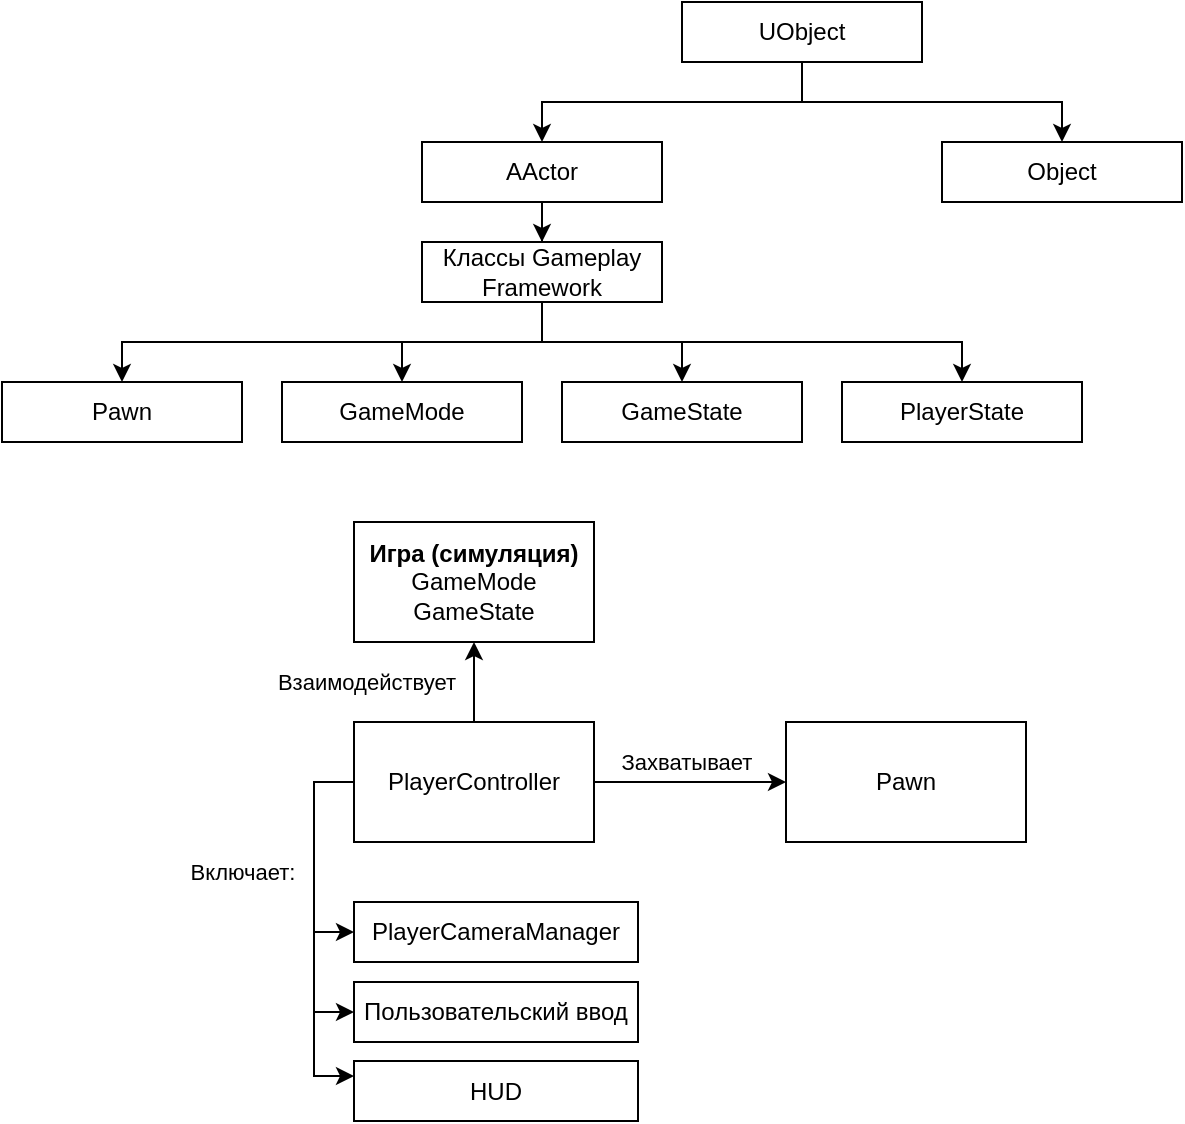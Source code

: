<mxfile version="21.1.8" type="device">
  <diagram name="Страница 1" id="Q1MdZvnlUk2GZYaM6FP0">
    <mxGraphModel dx="797" dy="379" grid="0" gridSize="10" guides="1" tooltips="1" connect="1" arrows="1" fold="1" page="1" pageScale="1" pageWidth="827" pageHeight="1169" math="0" shadow="0">
      <root>
        <mxCell id="0" />
        <mxCell id="1" parent="0" />
        <mxCell id="MQloH2F7CVPT3M4eYKjn-5" style="edgeStyle=orthogonalEdgeStyle;rounded=0;orthogonalLoop=1;jettySize=auto;html=1;exitX=0.5;exitY=1;exitDx=0;exitDy=0;" edge="1" parent="1" source="MQloH2F7CVPT3M4eYKjn-1" target="MQloH2F7CVPT3M4eYKjn-3">
          <mxGeometry relative="1" as="geometry" />
        </mxCell>
        <mxCell id="MQloH2F7CVPT3M4eYKjn-6" style="edgeStyle=orthogonalEdgeStyle;rounded=0;orthogonalLoop=1;jettySize=auto;html=1;exitX=0.5;exitY=1;exitDx=0;exitDy=0;" edge="1" parent="1" source="MQloH2F7CVPT3M4eYKjn-1" target="MQloH2F7CVPT3M4eYKjn-2">
          <mxGeometry relative="1" as="geometry" />
        </mxCell>
        <mxCell id="MQloH2F7CVPT3M4eYKjn-1" value="UObject" style="rounded=0;whiteSpace=wrap;html=1;" vertex="1" parent="1">
          <mxGeometry x="458" y="40" width="120" height="30" as="geometry" />
        </mxCell>
        <mxCell id="MQloH2F7CVPT3M4eYKjn-2" value="Object" style="rounded=0;whiteSpace=wrap;html=1;" vertex="1" parent="1">
          <mxGeometry x="588" y="110" width="120" height="30" as="geometry" />
        </mxCell>
        <mxCell id="MQloH2F7CVPT3M4eYKjn-8" style="edgeStyle=orthogonalEdgeStyle;rounded=0;orthogonalLoop=1;jettySize=auto;html=1;exitX=0.5;exitY=1;exitDx=0;exitDy=0;" edge="1" parent="1" source="MQloH2F7CVPT3M4eYKjn-3" target="MQloH2F7CVPT3M4eYKjn-7">
          <mxGeometry relative="1" as="geometry" />
        </mxCell>
        <mxCell id="MQloH2F7CVPT3M4eYKjn-3" value="AActor" style="rounded=0;whiteSpace=wrap;html=1;" vertex="1" parent="1">
          <mxGeometry x="328" y="110" width="120" height="30" as="geometry" />
        </mxCell>
        <mxCell id="MQloH2F7CVPT3M4eYKjn-10" style="edgeStyle=orthogonalEdgeStyle;rounded=0;orthogonalLoop=1;jettySize=auto;html=1;exitX=0.5;exitY=1;exitDx=0;exitDy=0;" edge="1" parent="1" source="MQloH2F7CVPT3M4eYKjn-7" target="MQloH2F7CVPT3M4eYKjn-9">
          <mxGeometry relative="1" as="geometry" />
        </mxCell>
        <mxCell id="MQloH2F7CVPT3M4eYKjn-12" style="edgeStyle=orthogonalEdgeStyle;rounded=0;orthogonalLoop=1;jettySize=auto;html=1;exitX=0.5;exitY=1;exitDx=0;exitDy=0;" edge="1" parent="1" source="MQloH2F7CVPT3M4eYKjn-7" target="MQloH2F7CVPT3M4eYKjn-11">
          <mxGeometry relative="1" as="geometry" />
        </mxCell>
        <mxCell id="MQloH2F7CVPT3M4eYKjn-15" style="edgeStyle=orthogonalEdgeStyle;rounded=0;orthogonalLoop=1;jettySize=auto;html=1;exitX=0.5;exitY=1;exitDx=0;exitDy=0;" edge="1" parent="1" source="MQloH2F7CVPT3M4eYKjn-7" target="MQloH2F7CVPT3M4eYKjn-14">
          <mxGeometry relative="1" as="geometry" />
        </mxCell>
        <mxCell id="MQloH2F7CVPT3M4eYKjn-16" style="edgeStyle=orthogonalEdgeStyle;rounded=0;orthogonalLoop=1;jettySize=auto;html=1;exitX=0.5;exitY=1;exitDx=0;exitDy=0;" edge="1" parent="1" source="MQloH2F7CVPT3M4eYKjn-7" target="MQloH2F7CVPT3M4eYKjn-13">
          <mxGeometry relative="1" as="geometry" />
        </mxCell>
        <mxCell id="MQloH2F7CVPT3M4eYKjn-7" value="Классы Gameplay Framework" style="rounded=0;whiteSpace=wrap;html=1;" vertex="1" parent="1">
          <mxGeometry x="328" y="160" width="120" height="30" as="geometry" />
        </mxCell>
        <mxCell id="MQloH2F7CVPT3M4eYKjn-9" value="GameMode" style="rounded=0;whiteSpace=wrap;html=1;" vertex="1" parent="1">
          <mxGeometry x="258" y="230" width="120" height="30" as="geometry" />
        </mxCell>
        <mxCell id="MQloH2F7CVPT3M4eYKjn-11" value="GameState" style="rounded=0;whiteSpace=wrap;html=1;" vertex="1" parent="1">
          <mxGeometry x="398" y="230" width="120" height="30" as="geometry" />
        </mxCell>
        <mxCell id="MQloH2F7CVPT3M4eYKjn-13" value="PlayerState" style="rounded=0;whiteSpace=wrap;html=1;" vertex="1" parent="1">
          <mxGeometry x="538" y="230" width="120" height="30" as="geometry" />
        </mxCell>
        <mxCell id="MQloH2F7CVPT3M4eYKjn-14" value="Pawn" style="rounded=0;whiteSpace=wrap;html=1;" vertex="1" parent="1">
          <mxGeometry x="118" y="230" width="120" height="30" as="geometry" />
        </mxCell>
        <mxCell id="MQloH2F7CVPT3M4eYKjn-17" value="&lt;b&gt;Игра (симуляция)&lt;/b&gt;&lt;br&gt;GameMode&lt;br&gt;GameState" style="rounded=0;whiteSpace=wrap;html=1;" vertex="1" parent="1">
          <mxGeometry x="294" y="300" width="120" height="60" as="geometry" />
        </mxCell>
        <mxCell id="MQloH2F7CVPT3M4eYKjn-20" value="Захватывает" style="edgeStyle=orthogonalEdgeStyle;rounded=0;orthogonalLoop=1;jettySize=auto;html=1;exitX=1;exitY=0.5;exitDx=0;exitDy=0;" edge="1" parent="1" source="MQloH2F7CVPT3M4eYKjn-18" target="MQloH2F7CVPT3M4eYKjn-19">
          <mxGeometry x="-0.053" y="10" relative="1" as="geometry">
            <mxPoint as="offset" />
          </mxGeometry>
        </mxCell>
        <mxCell id="MQloH2F7CVPT3M4eYKjn-21" value="Взаимодействует" style="edgeStyle=orthogonalEdgeStyle;rounded=0;orthogonalLoop=1;jettySize=auto;html=1;exitX=0.5;exitY=0;exitDx=0;exitDy=0;" edge="1" parent="1" source="MQloH2F7CVPT3M4eYKjn-18" target="MQloH2F7CVPT3M4eYKjn-17">
          <mxGeometry y="54" relative="1" as="geometry">
            <mxPoint as="offset" />
          </mxGeometry>
        </mxCell>
        <mxCell id="MQloH2F7CVPT3M4eYKjn-31" style="edgeStyle=orthogonalEdgeStyle;rounded=0;orthogonalLoop=1;jettySize=auto;html=1;exitX=0;exitY=0.5;exitDx=0;exitDy=0;entryX=0;entryY=0.25;entryDx=0;entryDy=0;" edge="1" parent="1" source="MQloH2F7CVPT3M4eYKjn-18" target="MQloH2F7CVPT3M4eYKjn-30">
          <mxGeometry relative="1" as="geometry" />
        </mxCell>
        <mxCell id="MQloH2F7CVPT3M4eYKjn-32" style="edgeStyle=orthogonalEdgeStyle;rounded=0;orthogonalLoop=1;jettySize=auto;html=1;exitX=0;exitY=0.5;exitDx=0;exitDy=0;entryX=0;entryY=0.5;entryDx=0;entryDy=0;" edge="1" parent="1" source="MQloH2F7CVPT3M4eYKjn-18" target="MQloH2F7CVPT3M4eYKjn-22">
          <mxGeometry relative="1" as="geometry" />
        </mxCell>
        <mxCell id="MQloH2F7CVPT3M4eYKjn-33" style="edgeStyle=orthogonalEdgeStyle;rounded=0;orthogonalLoop=1;jettySize=auto;html=1;exitX=0;exitY=0.5;exitDx=0;exitDy=0;entryX=0;entryY=0.5;entryDx=0;entryDy=0;" edge="1" parent="1" source="MQloH2F7CVPT3M4eYKjn-18" target="MQloH2F7CVPT3M4eYKjn-23">
          <mxGeometry relative="1" as="geometry" />
        </mxCell>
        <mxCell id="MQloH2F7CVPT3M4eYKjn-34" value="Включает:" style="edgeLabel;html=1;align=center;verticalAlign=middle;resizable=0;points=[];" vertex="1" connectable="0" parent="MQloH2F7CVPT3M4eYKjn-33">
          <mxGeometry x="0.121" y="-2" relative="1" as="geometry">
            <mxPoint x="-34" as="offset" />
          </mxGeometry>
        </mxCell>
        <mxCell id="MQloH2F7CVPT3M4eYKjn-18" value="PlayerController" style="rounded=0;whiteSpace=wrap;html=1;" vertex="1" parent="1">
          <mxGeometry x="294" y="400" width="120" height="60" as="geometry" />
        </mxCell>
        <mxCell id="MQloH2F7CVPT3M4eYKjn-19" value="Pawn" style="rounded=0;whiteSpace=wrap;html=1;" vertex="1" parent="1">
          <mxGeometry x="510" y="400" width="120" height="60" as="geometry" />
        </mxCell>
        <mxCell id="MQloH2F7CVPT3M4eYKjn-22" value="Пользовательский ввод" style="rounded=0;whiteSpace=wrap;html=1;" vertex="1" parent="1">
          <mxGeometry x="294" y="530" width="142" height="30" as="geometry" />
        </mxCell>
        <mxCell id="MQloH2F7CVPT3M4eYKjn-23" value="PlayerCameraManager" style="rounded=0;whiteSpace=wrap;html=1;" vertex="1" parent="1">
          <mxGeometry x="294" y="490" width="142" height="30" as="geometry" />
        </mxCell>
        <mxCell id="MQloH2F7CVPT3M4eYKjn-30" value="HUD" style="rounded=0;whiteSpace=wrap;html=1;" vertex="1" parent="1">
          <mxGeometry x="294" y="569.5" width="142" height="30" as="geometry" />
        </mxCell>
      </root>
    </mxGraphModel>
  </diagram>
</mxfile>
